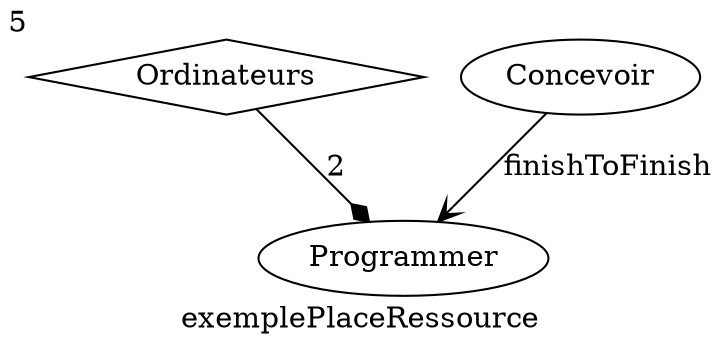 
digraph exemplePlaceRessource {
label=exemplePlaceRessource


Ordinateurs [shape=diamond] [xlabel=5];

				Ordinateurs -> Programmer [arrowhead=diamond label=2];

				Concevoir -> Programmer [arrowhead=vee label=finishToFinish];

	  


}

